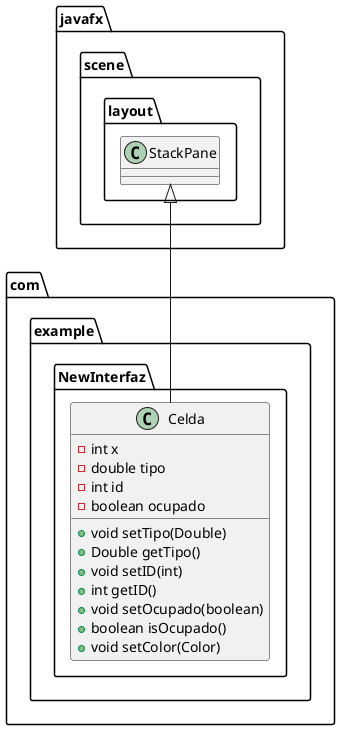 @startuml
class com.example.NewInterfaz.Celda {
- int x
- double tipo
- int id
- boolean ocupado
+ void setTipo(Double)
+ Double getTipo()
+ void setID(int)
+ int getID()
+ void setOcupado(boolean)
+ boolean isOcupado()
+ void setColor(Color)
}




javafx.scene.layout.StackPane <|-- com.example.NewInterfaz.Celda
@enduml